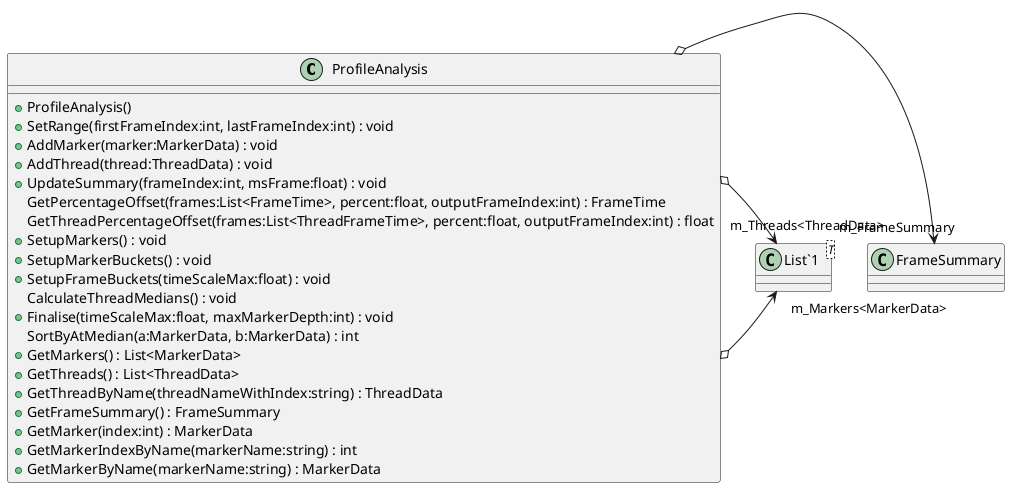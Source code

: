 @startuml
class ProfileAnalysis {
    + ProfileAnalysis()
    + SetRange(firstFrameIndex:int, lastFrameIndex:int) : void
    + AddMarker(marker:MarkerData) : void
    + AddThread(thread:ThreadData) : void
    + UpdateSummary(frameIndex:int, msFrame:float) : void
    GetPercentageOffset(frames:List<FrameTime>, percent:float, outputFrameIndex:int) : FrameTime
    GetThreadPercentageOffset(frames:List<ThreadFrameTime>, percent:float, outputFrameIndex:int) : float
    + SetupMarkers() : void
    + SetupMarkerBuckets() : void
    + SetupFrameBuckets(timeScaleMax:float) : void
    CalculateThreadMedians() : void
    + Finalise(timeScaleMax:float, maxMarkerDepth:int) : void
    SortByAtMedian(a:MarkerData, b:MarkerData) : int
    + GetMarkers() : List<MarkerData>
    + GetThreads() : List<ThreadData>
    + GetThreadByName(threadNameWithIndex:string) : ThreadData
    + GetFrameSummary() : FrameSummary
    + GetMarker(index:int) : MarkerData
    + GetMarkerIndexByName(markerName:string) : int
    + GetMarkerByName(markerName:string) : MarkerData
}
class "List`1"<T> {
}
ProfileAnalysis o-> "m_FrameSummary" FrameSummary
ProfileAnalysis o-> "m_Markers<MarkerData>" "List`1"
ProfileAnalysis o-> "m_Threads<ThreadData>" "List`1"
@enduml
